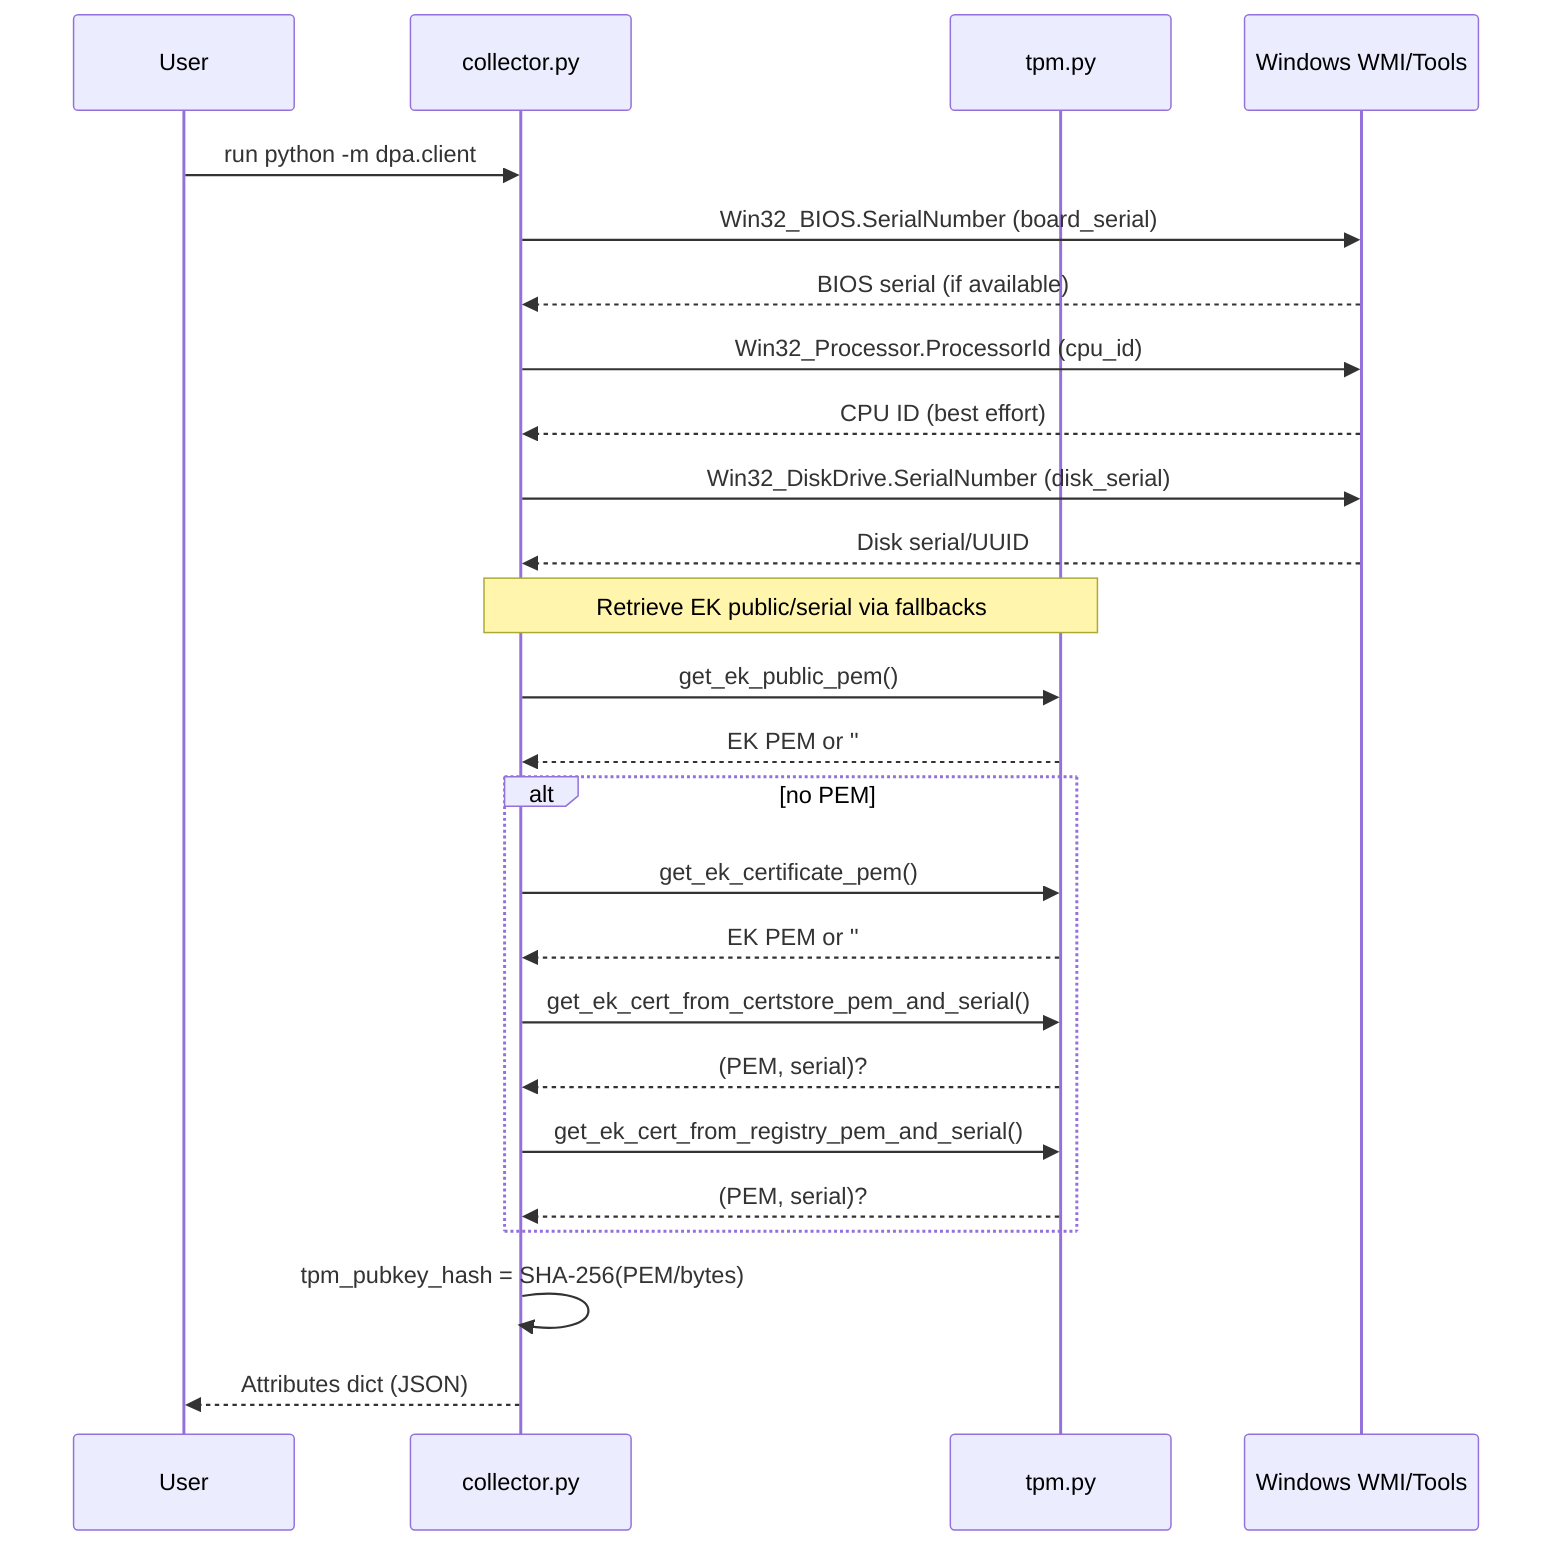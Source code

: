 sequenceDiagram
    participant User
    participant Collector as collector.py
    participant TPM as tpm.py
    participant OS as Windows WMI/Tools

    User->>Collector: run python -m dpa.client
    Collector->>OS: Win32_BIOS.SerialNumber (board_serial)
    OS-->>Collector: BIOS serial (if available)
    Collector->>OS: Win32_Processor.ProcessorId (cpu_id)
    OS-->>Collector: CPU ID (best effort)
    Collector->>OS: Win32_DiskDrive.SerialNumber (disk_serial)
    OS-->>Collector: Disk serial/UUID

    Note over Collector,TPM: Retrieve EK public/serial via fallbacks
    Collector->>TPM: get_ek_public_pem()
    TPM-->>Collector: EK PEM or ''
    alt no PEM
        Collector->>TPM: get_ek_certificate_pem()
        TPM-->>Collector: EK PEM or ''
        Collector->>TPM: get_ek_cert_from_certstore_pem_and_serial()
        TPM-->>Collector: (PEM, serial)?
        Collector->>TPM: get_ek_cert_from_registry_pem_and_serial()
        TPM-->>Collector: (PEM, serial)?
    end

    Collector->>Collector: tpm_pubkey_hash = SHA-256(PEM/bytes)
    Collector-->>User: Attributes dict (JSON)